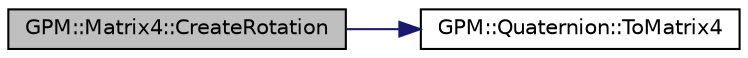 digraph "GPM::Matrix4::CreateRotation"
{
 // INTERACTIVE_SVG=YES
 // LATEX_PDF_SIZE
  edge [fontname="Helvetica",fontsize="10",labelfontname="Helvetica",labelfontsize="10"];
  node [fontname="Helvetica",fontsize="10",shape=record];
  rankdir="LR";
  Node59 [label="GPM::Matrix4::CreateRotation",height=0.2,width=0.4,color="black", fillcolor="grey75", style="filled", fontcolor="black",tooltip=" "];
  Node59 -> Node60 [color="midnightblue",fontsize="10",style="solid",fontname="Helvetica"];
  Node60 [label="GPM::Quaternion::ToMatrix4",height=0.2,width=0.4,color="black", fillcolor="white", style="filled",URL="$struct_g_p_m_1_1_quaternion.html#ae1c1f298497e9ef2294fc7eca5f7ae8d",tooltip="Return a Matrix4 of double out of the quaternion."];
}
